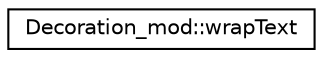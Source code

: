 digraph "Graphical Class Hierarchy"
{
 // LATEX_PDF_SIZE
  edge [fontname="Helvetica",fontsize="10",labelfontname="Helvetica",labelfontsize="10"];
  node [fontname="Helvetica",fontsize="10",shape=record];
  rankdir="LR";
  Node0 [label="Decoration_mod::wrapText",height=0.2,width=0.4,color="black", fillcolor="white", style="filled",URL="$interfaceDecoration__mod_1_1wrapText.html",tooltip="Wrap the input text to fit it within the requested line width."];
}

